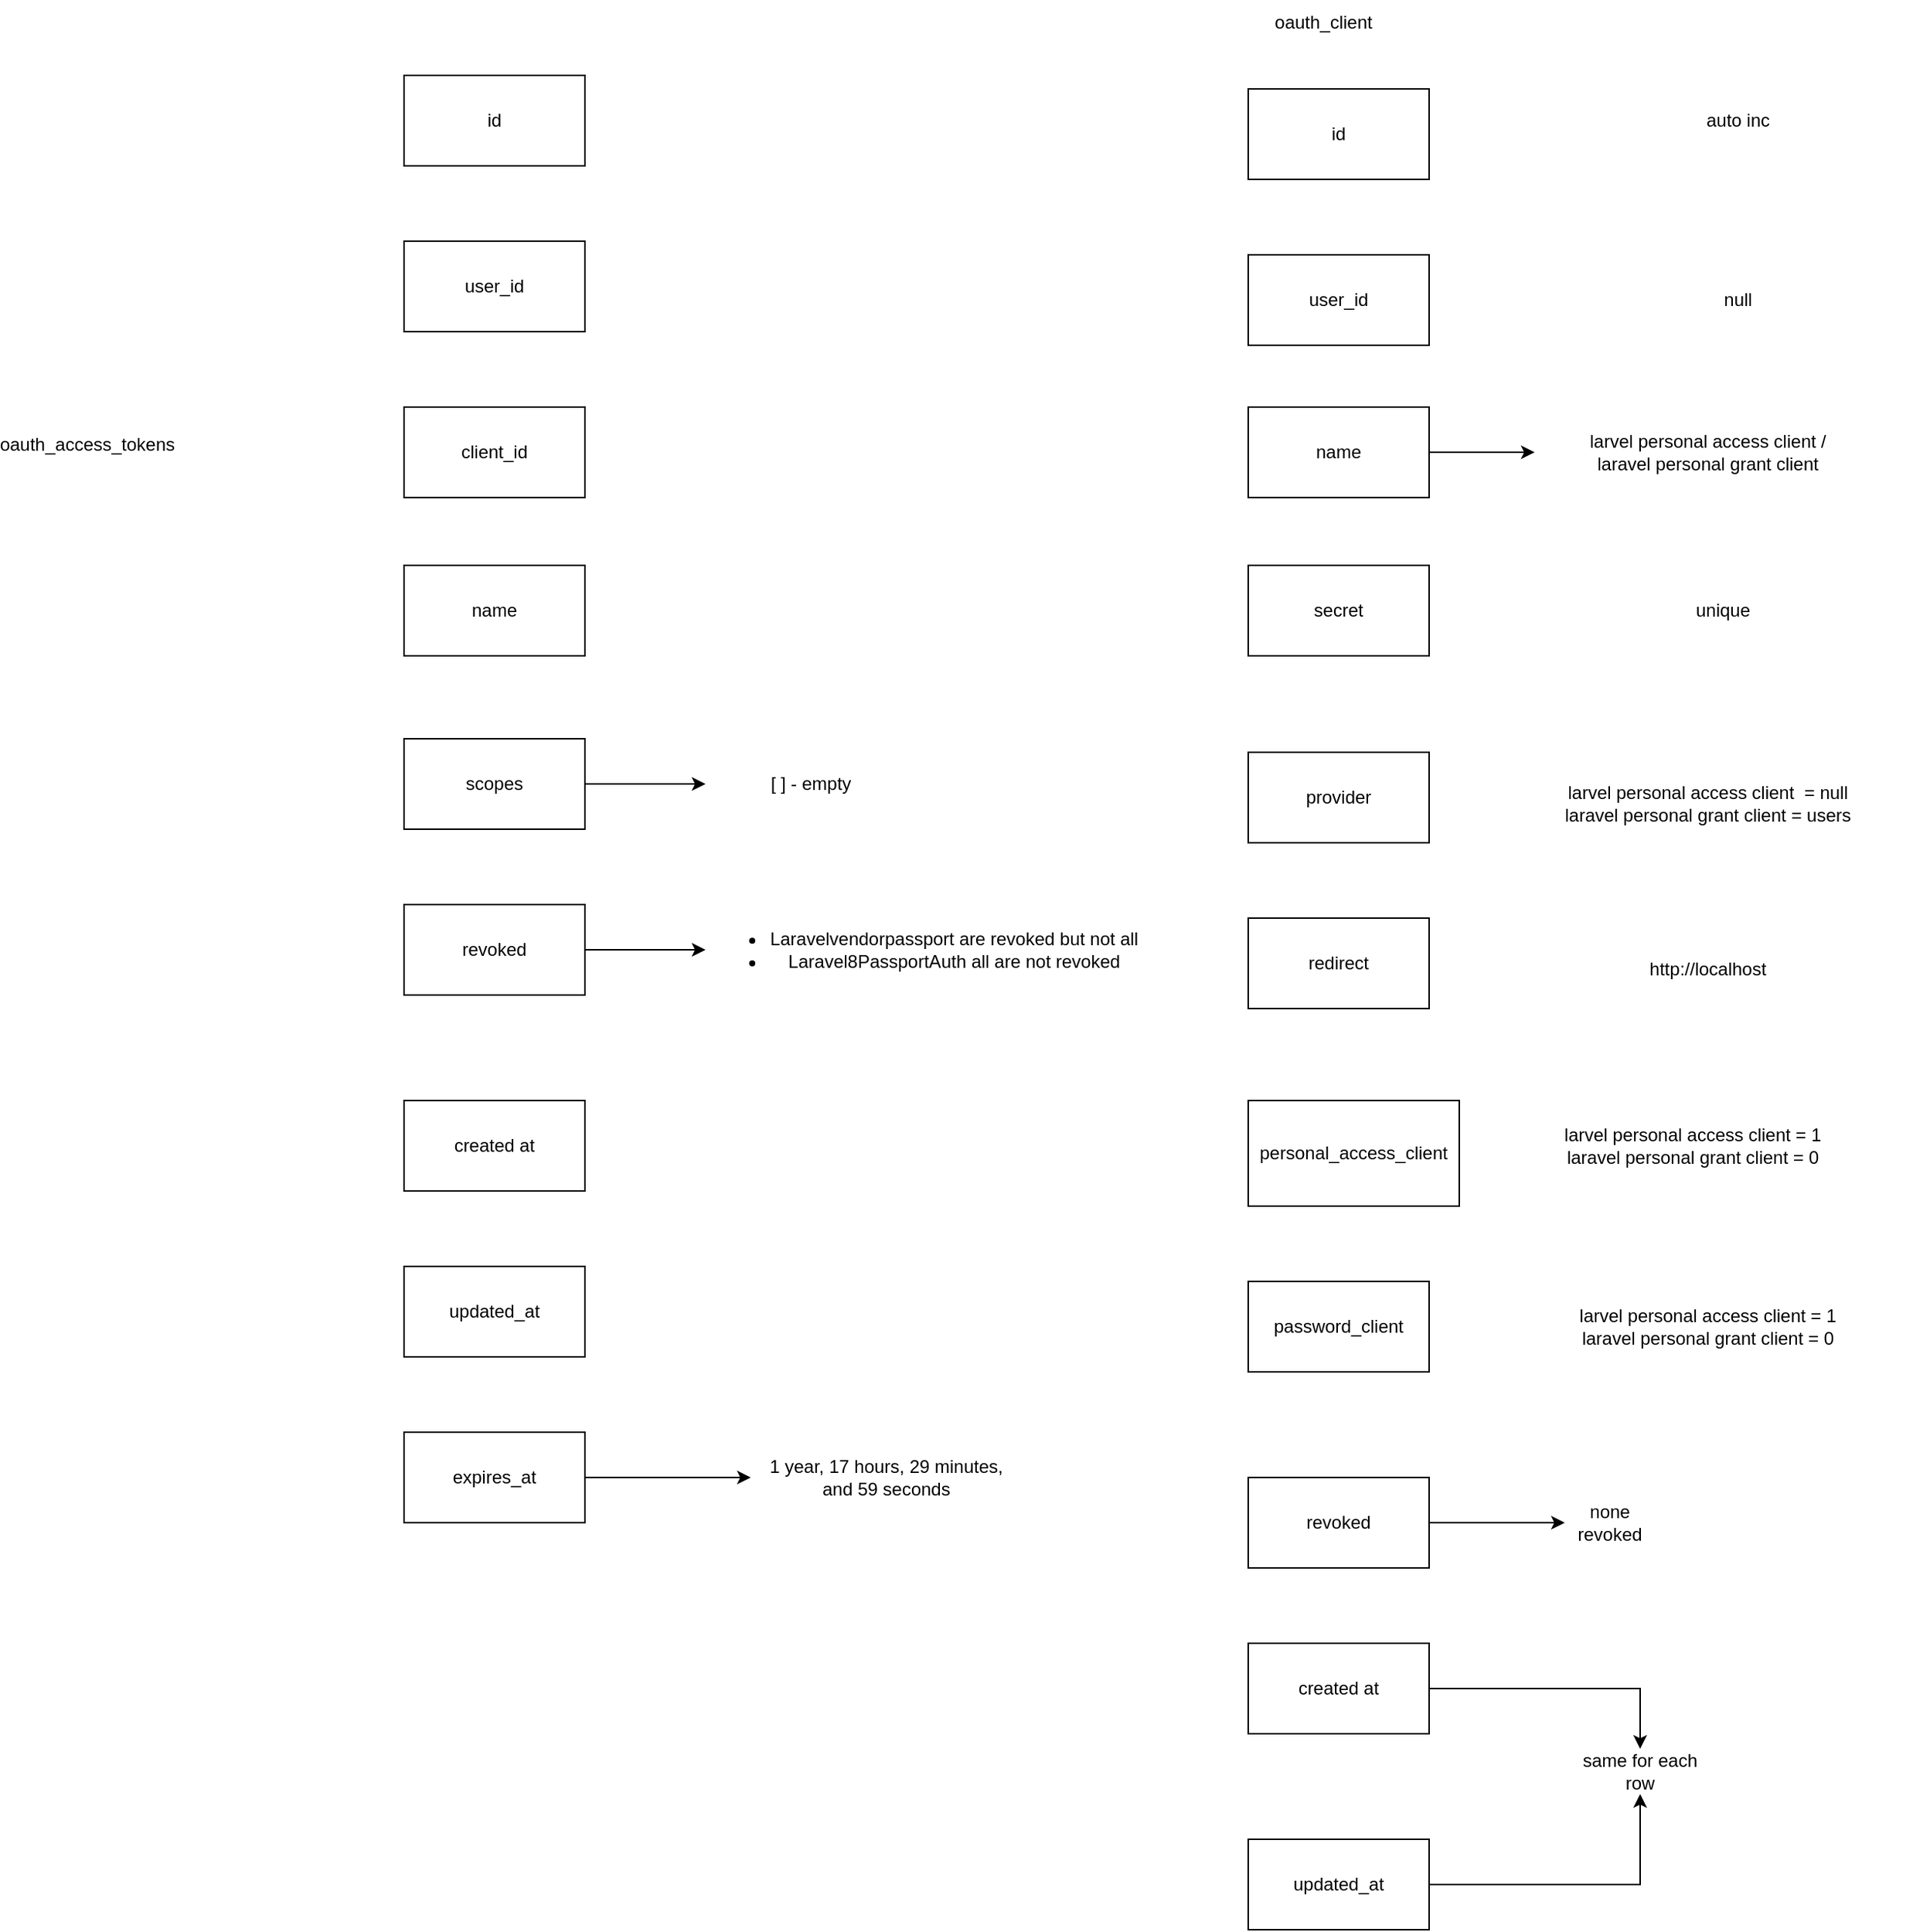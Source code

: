 <mxfile version="24.7.14">
  <diagram name="Page-1" id="UfRqwy806-FKPWQSFXIJ">
    <mxGraphModel dx="1605" dy="933" grid="1" gridSize="10" guides="1" tooltips="1" connect="1" arrows="1" fold="1" page="1" pageScale="1" pageWidth="827" pageHeight="1169" math="0" shadow="0">
      <root>
        <mxCell id="0" />
        <mxCell id="1" parent="0" />
        <mxCell id="L8Wf7PdjrFxHGzK6U3SE-2" value="oauth_access_tokens" style="text;html=1;align=center;verticalAlign=middle;whiteSpace=wrap;rounded=0;" vertex="1" parent="1">
          <mxGeometry x="80" y="430" width="60" height="30" as="geometry" />
        </mxCell>
        <mxCell id="L8Wf7PdjrFxHGzK6U3SE-3" value="id" style="rounded=0;whiteSpace=wrap;html=1;" vertex="1" parent="1">
          <mxGeometry x="320" y="200" width="120" height="60" as="geometry" />
        </mxCell>
        <mxCell id="L8Wf7PdjrFxHGzK6U3SE-4" value="user_id" style="rounded=0;whiteSpace=wrap;html=1;" vertex="1" parent="1">
          <mxGeometry x="320" y="310" width="120" height="60" as="geometry" />
        </mxCell>
        <mxCell id="L8Wf7PdjrFxHGzK6U3SE-18" value="" style="edgeStyle=orthogonalEdgeStyle;rounded=0;orthogonalLoop=1;jettySize=auto;html=1;" edge="1" parent="1" source="L8Wf7PdjrFxHGzK6U3SE-5" target="L8Wf7PdjrFxHGzK6U3SE-15">
          <mxGeometry relative="1" as="geometry" />
        </mxCell>
        <mxCell id="L8Wf7PdjrFxHGzK6U3SE-5" value="revoked" style="rounded=0;whiteSpace=wrap;html=1;" vertex="1" parent="1">
          <mxGeometry x="320" y="750" width="120" height="60" as="geometry" />
        </mxCell>
        <mxCell id="L8Wf7PdjrFxHGzK6U3SE-6" value="created at" style="rounded=0;whiteSpace=wrap;html=1;" vertex="1" parent="1">
          <mxGeometry x="320" y="880" width="120" height="60" as="geometry" />
        </mxCell>
        <mxCell id="L8Wf7PdjrFxHGzK6U3SE-20" value="" style="edgeStyle=orthogonalEdgeStyle;rounded=0;orthogonalLoop=1;jettySize=auto;html=1;" edge="1" parent="1" source="L8Wf7PdjrFxHGzK6U3SE-7" target="L8Wf7PdjrFxHGzK6U3SE-19">
          <mxGeometry relative="1" as="geometry" />
        </mxCell>
        <mxCell id="L8Wf7PdjrFxHGzK6U3SE-7" value="scopes" style="rounded=0;whiteSpace=wrap;html=1;" vertex="1" parent="1">
          <mxGeometry x="320" y="640" width="120" height="60" as="geometry" />
        </mxCell>
        <mxCell id="L8Wf7PdjrFxHGzK6U3SE-8" value="client_id" style="rounded=0;whiteSpace=wrap;html=1;" vertex="1" parent="1">
          <mxGeometry x="320" y="420" width="120" height="60" as="geometry" />
        </mxCell>
        <mxCell id="L8Wf7PdjrFxHGzK6U3SE-9" value="name" style="rounded=0;whiteSpace=wrap;html=1;" vertex="1" parent="1">
          <mxGeometry x="320" y="525" width="120" height="60" as="geometry" />
        </mxCell>
        <mxCell id="L8Wf7PdjrFxHGzK6U3SE-10" value="updated_at" style="rounded=0;whiteSpace=wrap;html=1;" vertex="1" parent="1">
          <mxGeometry x="320" y="990" width="120" height="60" as="geometry" />
        </mxCell>
        <mxCell id="L8Wf7PdjrFxHGzK6U3SE-48" value="" style="edgeStyle=orthogonalEdgeStyle;rounded=0;orthogonalLoop=1;jettySize=auto;html=1;" edge="1" parent="1" source="L8Wf7PdjrFxHGzK6U3SE-11" target="L8Wf7PdjrFxHGzK6U3SE-47">
          <mxGeometry relative="1" as="geometry" />
        </mxCell>
        <mxCell id="L8Wf7PdjrFxHGzK6U3SE-11" value="expires_at" style="rounded=0;whiteSpace=wrap;html=1;" vertex="1" parent="1">
          <mxGeometry x="320" y="1100" width="120" height="60" as="geometry" />
        </mxCell>
        <mxCell id="L8Wf7PdjrFxHGzK6U3SE-15" value="&lt;ul&gt;&lt;li&gt;Laravelvendorpassport are revoked but not all&lt;/li&gt;&lt;li&gt;Laravel8PassportAuth all are not revoked&lt;/li&gt;&lt;/ul&gt;" style="text;html=1;align=center;verticalAlign=middle;whiteSpace=wrap;rounded=0;" vertex="1" parent="1">
          <mxGeometry x="520" y="730" width="290" height="100" as="geometry" />
        </mxCell>
        <mxCell id="L8Wf7PdjrFxHGzK6U3SE-19" value="[ ] - empty" style="text;html=1;align=center;verticalAlign=middle;whiteSpace=wrap;rounded=0;" vertex="1" parent="1">
          <mxGeometry x="520" y="647.5" width="140" height="45" as="geometry" />
        </mxCell>
        <mxCell id="L8Wf7PdjrFxHGzK6U3SE-21" value="id" style="rounded=0;whiteSpace=wrap;html=1;" vertex="1" parent="1">
          <mxGeometry x="880" y="209" width="120" height="60" as="geometry" />
        </mxCell>
        <mxCell id="L8Wf7PdjrFxHGzK6U3SE-22" value="user_id" style="rounded=0;whiteSpace=wrap;html=1;" vertex="1" parent="1">
          <mxGeometry x="880" y="319" width="120" height="60" as="geometry" />
        </mxCell>
        <mxCell id="L8Wf7PdjrFxHGzK6U3SE-23" value="redirect" style="rounded=0;whiteSpace=wrap;html=1;" vertex="1" parent="1">
          <mxGeometry x="880" y="759" width="120" height="60" as="geometry" />
        </mxCell>
        <mxCell id="L8Wf7PdjrFxHGzK6U3SE-44" value="" style="edgeStyle=orthogonalEdgeStyle;rounded=0;orthogonalLoop=1;jettySize=auto;html=1;" edge="1" parent="1" source="L8Wf7PdjrFxHGzK6U3SE-24" target="L8Wf7PdjrFxHGzK6U3SE-43">
          <mxGeometry relative="1" as="geometry" />
        </mxCell>
        <mxCell id="L8Wf7PdjrFxHGzK6U3SE-24" value="created at" style="rounded=0;whiteSpace=wrap;html=1;" vertex="1" parent="1">
          <mxGeometry x="880" y="1240" width="120" height="60" as="geometry" />
        </mxCell>
        <mxCell id="L8Wf7PdjrFxHGzK6U3SE-25" value="provider" style="rounded=0;whiteSpace=wrap;html=1;" vertex="1" parent="1">
          <mxGeometry x="880" y="649" width="120" height="60" as="geometry" />
        </mxCell>
        <mxCell id="L8Wf7PdjrFxHGzK6U3SE-26" value="secret" style="rounded=0;whiteSpace=wrap;html=1;" vertex="1" parent="1">
          <mxGeometry x="880" y="525" width="120" height="60" as="geometry" />
        </mxCell>
        <mxCell id="L8Wf7PdjrFxHGzK6U3SE-36" value="" style="edgeStyle=orthogonalEdgeStyle;rounded=0;orthogonalLoop=1;jettySize=auto;html=1;" edge="1" parent="1" source="L8Wf7PdjrFxHGzK6U3SE-27" target="L8Wf7PdjrFxHGzK6U3SE-35">
          <mxGeometry relative="1" as="geometry" />
        </mxCell>
        <mxCell id="L8Wf7PdjrFxHGzK6U3SE-27" value="name" style="rounded=0;whiteSpace=wrap;html=1;" vertex="1" parent="1">
          <mxGeometry x="880" y="420" width="120" height="60" as="geometry" />
        </mxCell>
        <mxCell id="L8Wf7PdjrFxHGzK6U3SE-45" value="" style="edgeStyle=orthogonalEdgeStyle;rounded=0;orthogonalLoop=1;jettySize=auto;html=1;" edge="1" parent="1" source="L8Wf7PdjrFxHGzK6U3SE-28" target="L8Wf7PdjrFxHGzK6U3SE-43">
          <mxGeometry relative="1" as="geometry" />
        </mxCell>
        <mxCell id="L8Wf7PdjrFxHGzK6U3SE-28" value="updated_at" style="rounded=0;whiteSpace=wrap;html=1;" vertex="1" parent="1">
          <mxGeometry x="880" y="1370" width="120" height="60" as="geometry" />
        </mxCell>
        <mxCell id="L8Wf7PdjrFxHGzK6U3SE-29" value="personal_access_client" style="rounded=0;whiteSpace=wrap;html=1;" vertex="1" parent="1">
          <mxGeometry x="880" y="880" width="140" height="70" as="geometry" />
        </mxCell>
        <mxCell id="L8Wf7PdjrFxHGzK6U3SE-30" value="password_client" style="rounded=0;whiteSpace=wrap;html=1;" vertex="1" parent="1">
          <mxGeometry x="880" y="1000" width="120" height="60" as="geometry" />
        </mxCell>
        <mxCell id="L8Wf7PdjrFxHGzK6U3SE-34" value="" style="edgeStyle=orthogonalEdgeStyle;rounded=0;orthogonalLoop=1;jettySize=auto;html=1;" edge="1" parent="1" source="L8Wf7PdjrFxHGzK6U3SE-31" target="L8Wf7PdjrFxHGzK6U3SE-33">
          <mxGeometry relative="1" as="geometry" />
        </mxCell>
        <mxCell id="L8Wf7PdjrFxHGzK6U3SE-31" value="revoked" style="rounded=0;whiteSpace=wrap;html=1;" vertex="1" parent="1">
          <mxGeometry x="880" y="1130" width="120" height="60" as="geometry" />
        </mxCell>
        <mxCell id="L8Wf7PdjrFxHGzK6U3SE-32" value="oauth_client" style="text;html=1;align=center;verticalAlign=middle;whiteSpace=wrap;rounded=0;" vertex="1" parent="1">
          <mxGeometry x="900" y="150" width="60" height="30" as="geometry" />
        </mxCell>
        <mxCell id="L8Wf7PdjrFxHGzK6U3SE-33" value="none revoked" style="text;html=1;align=center;verticalAlign=middle;whiteSpace=wrap;rounded=0;" vertex="1" parent="1">
          <mxGeometry x="1090" y="1145" width="60" height="30" as="geometry" />
        </mxCell>
        <mxCell id="L8Wf7PdjrFxHGzK6U3SE-35" value="larvel personal access client / laravel&amp;nbsp;&lt;span style=&quot;color: rgba(0, 0, 0, 0); font-family: monospace; font-size: 0px; text-align: start; text-wrap: nowrap;&quot;&gt;%3CmxGraphModel%3E%3Croot%3E%3CmxCell%20id%3D%220%22%2F%3E%3CmxCell%20id%3D%221%22%20parent%3D%220%22%2F%3E%3CmxCell%20id%3D%222%22%20value%3D%22oauth_access_tokens%22%20style%3D%22text%3Bhtml%3D1%3Balign%3Dcenter%3BverticalAlign%3Dmiddle%3BwhiteSpace%3Dwrap%3Brounded%3D0%3B%22%20vertex%3D%221%22%20parent%3D%221%22%3E%3CmxGeometry%20x%3D%2280%22%20y%3D%22430%22%20width%3D%2260%22%20height%3D%2230%22%20as%3D%22geometry%22%2F%3E%3C%2FmxCell%3E%3C%2Froot%3E%3C%2FmxGraphModel%3E&lt;/span&gt;personal grant client" style="text;html=1;align=center;verticalAlign=middle;whiteSpace=wrap;rounded=0;" vertex="1" parent="1">
          <mxGeometry x="1070" y="432.5" width="230" height="35" as="geometry" />
        </mxCell>
        <mxCell id="L8Wf7PdjrFxHGzK6U3SE-37" value="larvel personal access client&amp;nbsp; = null laravel&amp;nbsp;&lt;span style=&quot;color: rgba(0, 0, 0, 0); font-family: monospace; font-size: 0px; text-align: start; text-wrap: nowrap;&quot;&gt;%3CmxGraphModel%3E%3Croot%3E%3CmxCell%20id%3D%220%22%2F%3E%3CmxCell%20id%3D%221%22%20parent%3D%220%22%2F%3E%3CmxCell%20id%3D%222%22%20value%3D%22oauth_access_tokens%22%20style%3D%22text%3Bhtml%3D1%3Balign%3Dcenter%3BverticalAlign%3Dmiddle%3BwhiteSpace%3Dwrap%3Brounded%3D0%3B%22%20vertex%3D%221%22%20parent%3D%221%22%3E%3CmxGeometry%20x%3D%2280%22%20y%3D%22430%22%20width%3D%2260%22%20height%3D%2230%22%20as%3D%22geometry%22%2F%3E%3C%2FmxCell%3E%3C%2Froot%3E%3C%2FmxGraphModel%3E&lt;/span&gt;personal grant client = users" style="text;html=1;align=center;verticalAlign=middle;whiteSpace=wrap;rounded=0;" vertex="1" parent="1">
          <mxGeometry x="1070" y="665" width="230" height="35" as="geometry" />
        </mxCell>
        <mxCell id="L8Wf7PdjrFxHGzK6U3SE-38" value="larvel personal access client = 1 laravel&amp;nbsp;&lt;span style=&quot;color: rgba(0, 0, 0, 0); font-family: monospace; font-size: 0px; text-align: start; text-wrap: nowrap;&quot;&gt;%3CmxGraphModel%3E%3Croot%3E%3CmxCell%20id%3D%220%22%2F%3E%3CmxCell%20id%3D%221%22%20parent%3D%220%22%2F%3E%3CmxCell%20id%3D%222%22%20value%3D%22oauth_access_tokens%22%20style%3D%22text%3Bhtml%3D1%3Balign%3Dcenter%3BverticalAlign%3Dmiddle%3BwhiteSpace%3Dwrap%3Brounded%3D0%3B%22%20vertex%3D%221%22%20parent%3D%221%22%3E%3CmxGeometry%20x%3D%2280%22%20y%3D%22430%22%20width%3D%2260%22%20height%3D%2230%22%20as%3D%22geometry%22%2F%3E%3C%2FmxCell%3E%3C%2Froot%3E%3C%2FmxGraphModel%3E&lt;/span&gt;personal grant client = 0" style="text;html=1;align=center;verticalAlign=middle;whiteSpace=wrap;rounded=0;" vertex="1" parent="1">
          <mxGeometry x="1060" y="892.5" width="230" height="35" as="geometry" />
        </mxCell>
        <mxCell id="L8Wf7PdjrFxHGzK6U3SE-39" value="null" style="text;html=1;align=center;verticalAlign=middle;whiteSpace=wrap;rounded=0;" vertex="1" parent="1">
          <mxGeometry x="1090" y="331.5" width="230" height="35" as="geometry" />
        </mxCell>
        <mxCell id="L8Wf7PdjrFxHGzK6U3SE-40" value="auto inc" style="text;html=1;align=center;verticalAlign=middle;whiteSpace=wrap;rounded=0;" vertex="1" parent="1">
          <mxGeometry x="1090" y="212.5" width="230" height="35" as="geometry" />
        </mxCell>
        <mxCell id="L8Wf7PdjrFxHGzK6U3SE-41" value="unique" style="text;html=1;align=center;verticalAlign=middle;whiteSpace=wrap;rounded=0;" vertex="1" parent="1">
          <mxGeometry x="1080" y="537.5" width="230" height="35" as="geometry" />
        </mxCell>
        <mxCell id="L8Wf7PdjrFxHGzK6U3SE-42" value="http://localhost" style="text;html=1;align=center;verticalAlign=middle;whiteSpace=wrap;rounded=0;" vertex="1" parent="1">
          <mxGeometry x="1070" y="775" width="230" height="35" as="geometry" />
        </mxCell>
        <mxCell id="L8Wf7PdjrFxHGzK6U3SE-43" value="same for each row" style="text;html=1;align=center;verticalAlign=middle;whiteSpace=wrap;rounded=0;" vertex="1" parent="1">
          <mxGeometry x="1100" y="1310" width="80" height="30" as="geometry" />
        </mxCell>
        <mxCell id="L8Wf7PdjrFxHGzK6U3SE-46" value="larvel personal access client = 1 laravel&amp;nbsp;&lt;span style=&quot;color: rgba(0, 0, 0, 0); font-family: monospace; font-size: 0px; text-align: start; text-wrap: nowrap;&quot;&gt;%3CmxGraphModel%3E%3Croot%3E%3CmxCell%20id%3D%220%22%2F%3E%3CmxCell%20id%3D%221%22%20parent%3D%220%22%2F%3E%3CmxCell%20id%3D%222%22%20value%3D%22oauth_access_tokens%22%20style%3D%22text%3Bhtml%3D1%3Balign%3Dcenter%3BverticalAlign%3Dmiddle%3BwhiteSpace%3Dwrap%3Brounded%3D0%3B%22%20vertex%3D%221%22%20parent%3D%221%22%3E%3CmxGeometry%20x%3D%2280%22%20y%3D%22430%22%20width%3D%2260%22%20height%3D%2230%22%20as%3D%22geometry%22%2F%3E%3C%2FmxCell%3E%3C%2Froot%3E%3C%2FmxGraphModel%3E&lt;/span&gt;personal grant client = 0" style="text;html=1;align=center;verticalAlign=middle;whiteSpace=wrap;rounded=0;" vertex="1" parent="1">
          <mxGeometry x="1070" y="1012.5" width="230" height="35" as="geometry" />
        </mxCell>
        <mxCell id="L8Wf7PdjrFxHGzK6U3SE-47" value="1 year, 17 hours, 29 minutes, and 59 seconds" style="text;html=1;align=center;verticalAlign=middle;whiteSpace=wrap;rounded=0;" vertex="1" parent="1">
          <mxGeometry x="550" y="1090" width="180" height="80" as="geometry" />
        </mxCell>
      </root>
    </mxGraphModel>
  </diagram>
</mxfile>
